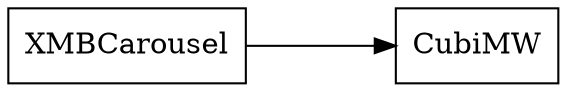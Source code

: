 digraph XMBCarousel {
    node [URL="controlFlow/\N.html" shape=box]
    graph [layout="circo"]
    XMBCarousel [URL="\N.html" root=true]

    XMBCarousel -> CubiMW
}
